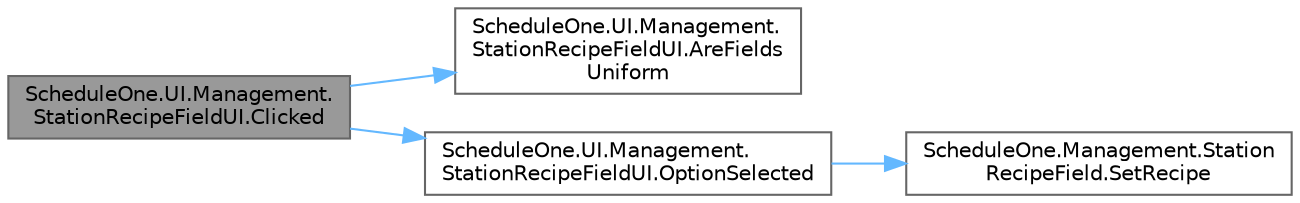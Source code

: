 digraph "ScheduleOne.UI.Management.StationRecipeFieldUI.Clicked"
{
 // LATEX_PDF_SIZE
  bgcolor="transparent";
  edge [fontname=Helvetica,fontsize=10,labelfontname=Helvetica,labelfontsize=10];
  node [fontname=Helvetica,fontsize=10,shape=box,height=0.2,width=0.4];
  rankdir="LR";
  Node1 [id="Node000001",label="ScheduleOne.UI.Management.\lStationRecipeFieldUI.Clicked",height=0.2,width=0.4,color="gray40", fillcolor="grey60", style="filled", fontcolor="black",tooltip=" "];
  Node1 -> Node2 [id="edge1_Node000001_Node000002",color="steelblue1",style="solid",tooltip=" "];
  Node2 [id="Node000002",label="ScheduleOne.UI.Management.\lStationRecipeFieldUI.AreFields\lUniform",height=0.2,width=0.4,color="grey40", fillcolor="white", style="filled",URL="$class_schedule_one_1_1_u_i_1_1_management_1_1_station_recipe_field_u_i.html#a018628b438f5e762240c604f0b720d7e",tooltip=" "];
  Node1 -> Node3 [id="edge2_Node000001_Node000003",color="steelblue1",style="solid",tooltip=" "];
  Node3 [id="Node000003",label="ScheduleOne.UI.Management.\lStationRecipeFieldUI.OptionSelected",height=0.2,width=0.4,color="grey40", fillcolor="white", style="filled",URL="$class_schedule_one_1_1_u_i_1_1_management_1_1_station_recipe_field_u_i.html#a250d3295fddbd8c324e0b9064441e1e7",tooltip=" "];
  Node3 -> Node4 [id="edge3_Node000003_Node000004",color="steelblue1",style="solid",tooltip=" "];
  Node4 [id="Node000004",label="ScheduleOne.Management.Station\lRecipeField.SetRecipe",height=0.2,width=0.4,color="grey40", fillcolor="white", style="filled",URL="$class_schedule_one_1_1_management_1_1_station_recipe_field.html#acd55e077c51fc1efccee25e9572d1519",tooltip=" "];
}
